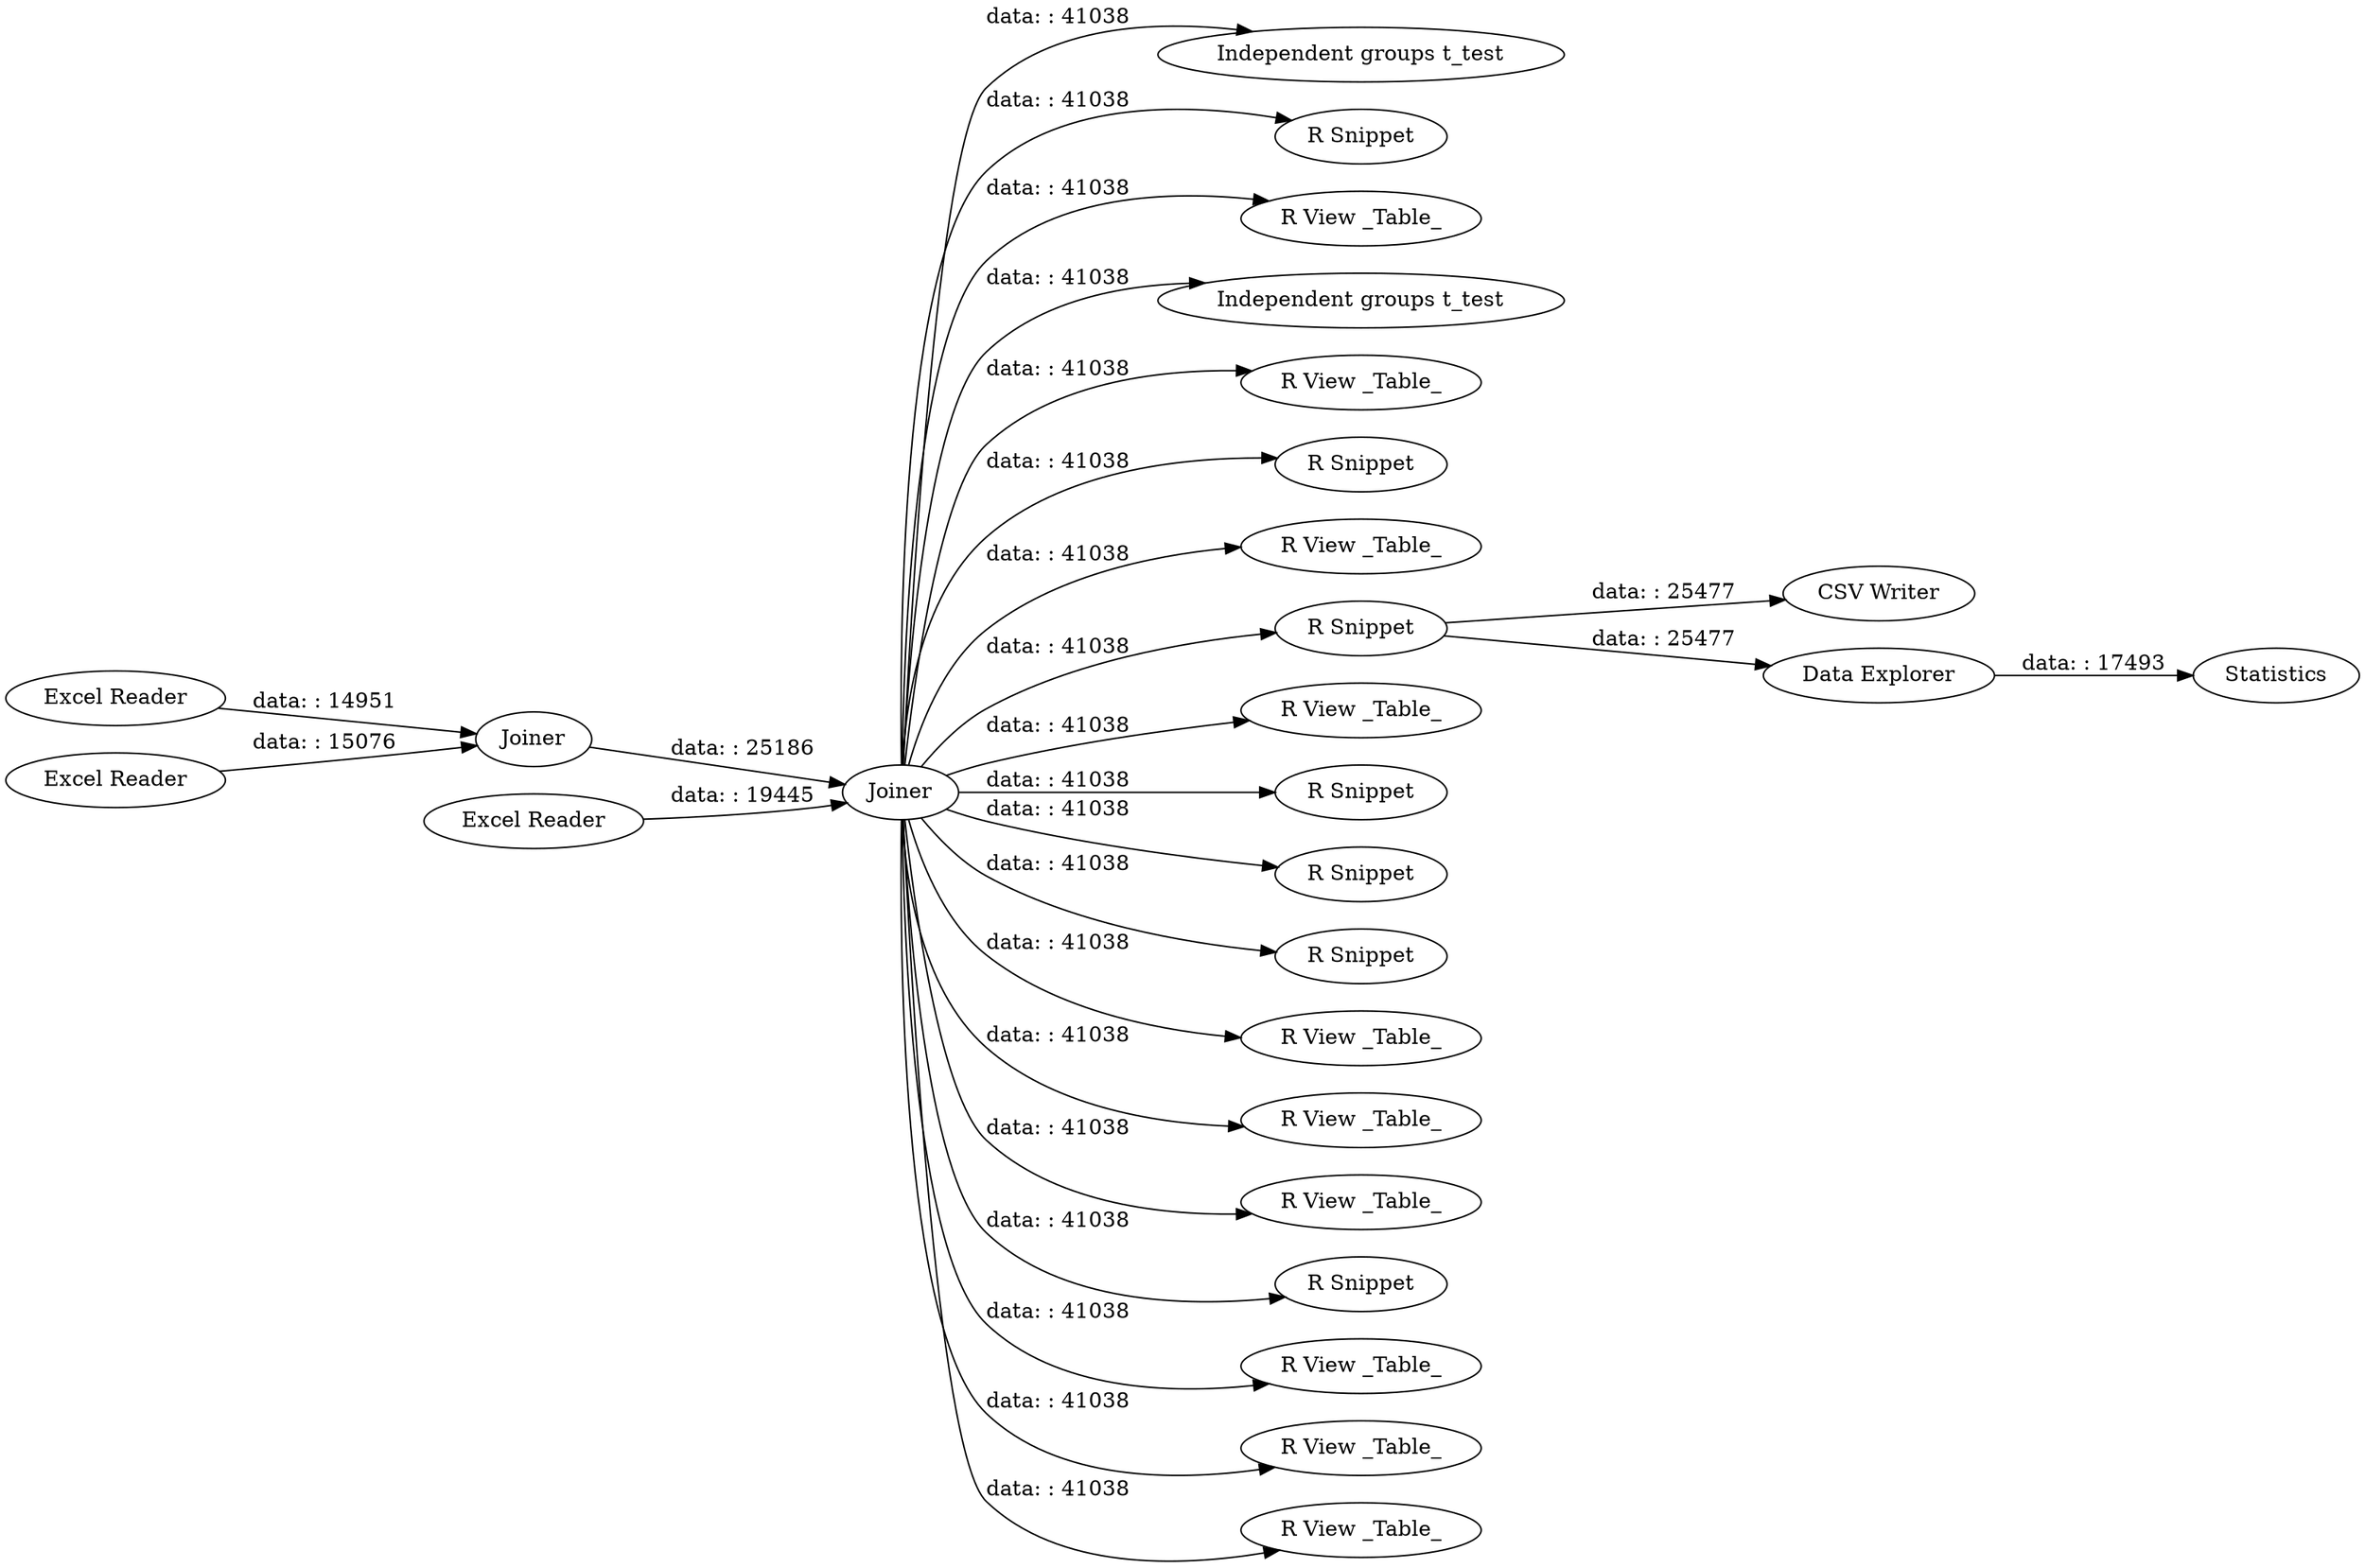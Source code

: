 digraph {
	"2332644369845937910_1" [label="Excel Reader"]
	"2332644369845937910_25" [label="Independent groups t_test"]
	"2332644369845937910_29" [label="R Snippet"]
	"2332644369845937910_3" [label="Excel Reader"]
	"2332644369845937910_19" [label="R View _Table_"]
	"2332644369845937910_2" [label="Excel Reader"]
	"2332644369845937910_32" [label="Independent groups t_test"]
	"2332644369845937910_5" [label=Joiner]
	"2332644369845937910_22" [label="R View _Table_"]
	"2332644369845937910_27" [label="R Snippet"]
	"2332644369845937910_24" [label="R View _Table_"]
	"2332644369845937910_20" [label=Statistics]
	"2332644369845937910_21" [label="R Snippet"]
	"2332644369845937910_17" [label="R View _Table_"]
	"2332644369845937910_26" [label="R Snippet"]
	"2332644369845937910_33" [label="CSV Writer"]
	"2332644369845937910_35" [label="R Snippet"]
	"2332644369845937910_6" [label="Data Explorer"]
	"2332644369845937910_31" [label="R Snippet"]
	"2332644369845937910_23" [label="R View _Table_"]
	"2332644369845937910_16" [label="R View _Table_"]
	"2332644369845937910_18" [label="R View _Table_"]
	"2332644369845937910_4" [label=Joiner]
	"2332644369845937910_34" [label="R Snippet"]
	"2332644369845937910_15" [label="R View _Table_"]
	"2332644369845937910_14" [label="R View _Table_"]
	"2332644369845937910_28" [label="R View _Table_"]
	"2332644369845937910_5" -> "2332644369845937910_16" [label="data: : 41038"]
	"2332644369845937910_5" -> "2332644369845937910_22" [label="data: : 41038"]
	"2332644369845937910_21" -> "2332644369845937910_33" [label="data: : 25477"]
	"2332644369845937910_5" -> "2332644369845937910_14" [label="data: : 41038"]
	"2332644369845937910_5" -> "2332644369845937910_34" [label="data: : 41038"]
	"2332644369845937910_5" -> "2332644369845937910_23" [label="data: : 41038"]
	"2332644369845937910_5" -> "2332644369845937910_27" [label="data: : 41038"]
	"2332644369845937910_21" -> "2332644369845937910_6" [label="data: : 25477"]
	"2332644369845937910_2" -> "2332644369845937910_4" [label="data: : 15076"]
	"2332644369845937910_5" -> "2332644369845937910_35" [label="data: : 41038"]
	"2332644369845937910_5" -> "2332644369845937910_15" [label="data: : 41038"]
	"2332644369845937910_5" -> "2332644369845937910_25" [label="data: : 41038"]
	"2332644369845937910_5" -> "2332644369845937910_29" [label="data: : 41038"]
	"2332644369845937910_5" -> "2332644369845937910_21" [label="data: : 41038"]
	"2332644369845937910_5" -> "2332644369845937910_28" [label="data: : 41038"]
	"2332644369845937910_5" -> "2332644369845937910_31" [label="data: : 41038"]
	"2332644369845937910_5" -> "2332644369845937910_17" [label="data: : 41038"]
	"2332644369845937910_5" -> "2332644369845937910_32" [label="data: : 41038"]
	"2332644369845937910_1" -> "2332644369845937910_4" [label="data: : 14951"]
	"2332644369845937910_4" -> "2332644369845937910_5" [label="data: : 25186"]
	"2332644369845937910_6" -> "2332644369845937910_20" [label="data: : 17493"]
	"2332644369845937910_3" -> "2332644369845937910_5" [label="data: : 19445"]
	"2332644369845937910_5" -> "2332644369845937910_19" [label="data: : 41038"]
	"2332644369845937910_5" -> "2332644369845937910_18" [label="data: : 41038"]
	"2332644369845937910_5" -> "2332644369845937910_24" [label="data: : 41038"]
	"2332644369845937910_5" -> "2332644369845937910_26" [label="data: : 41038"]
	rankdir=LR
}
